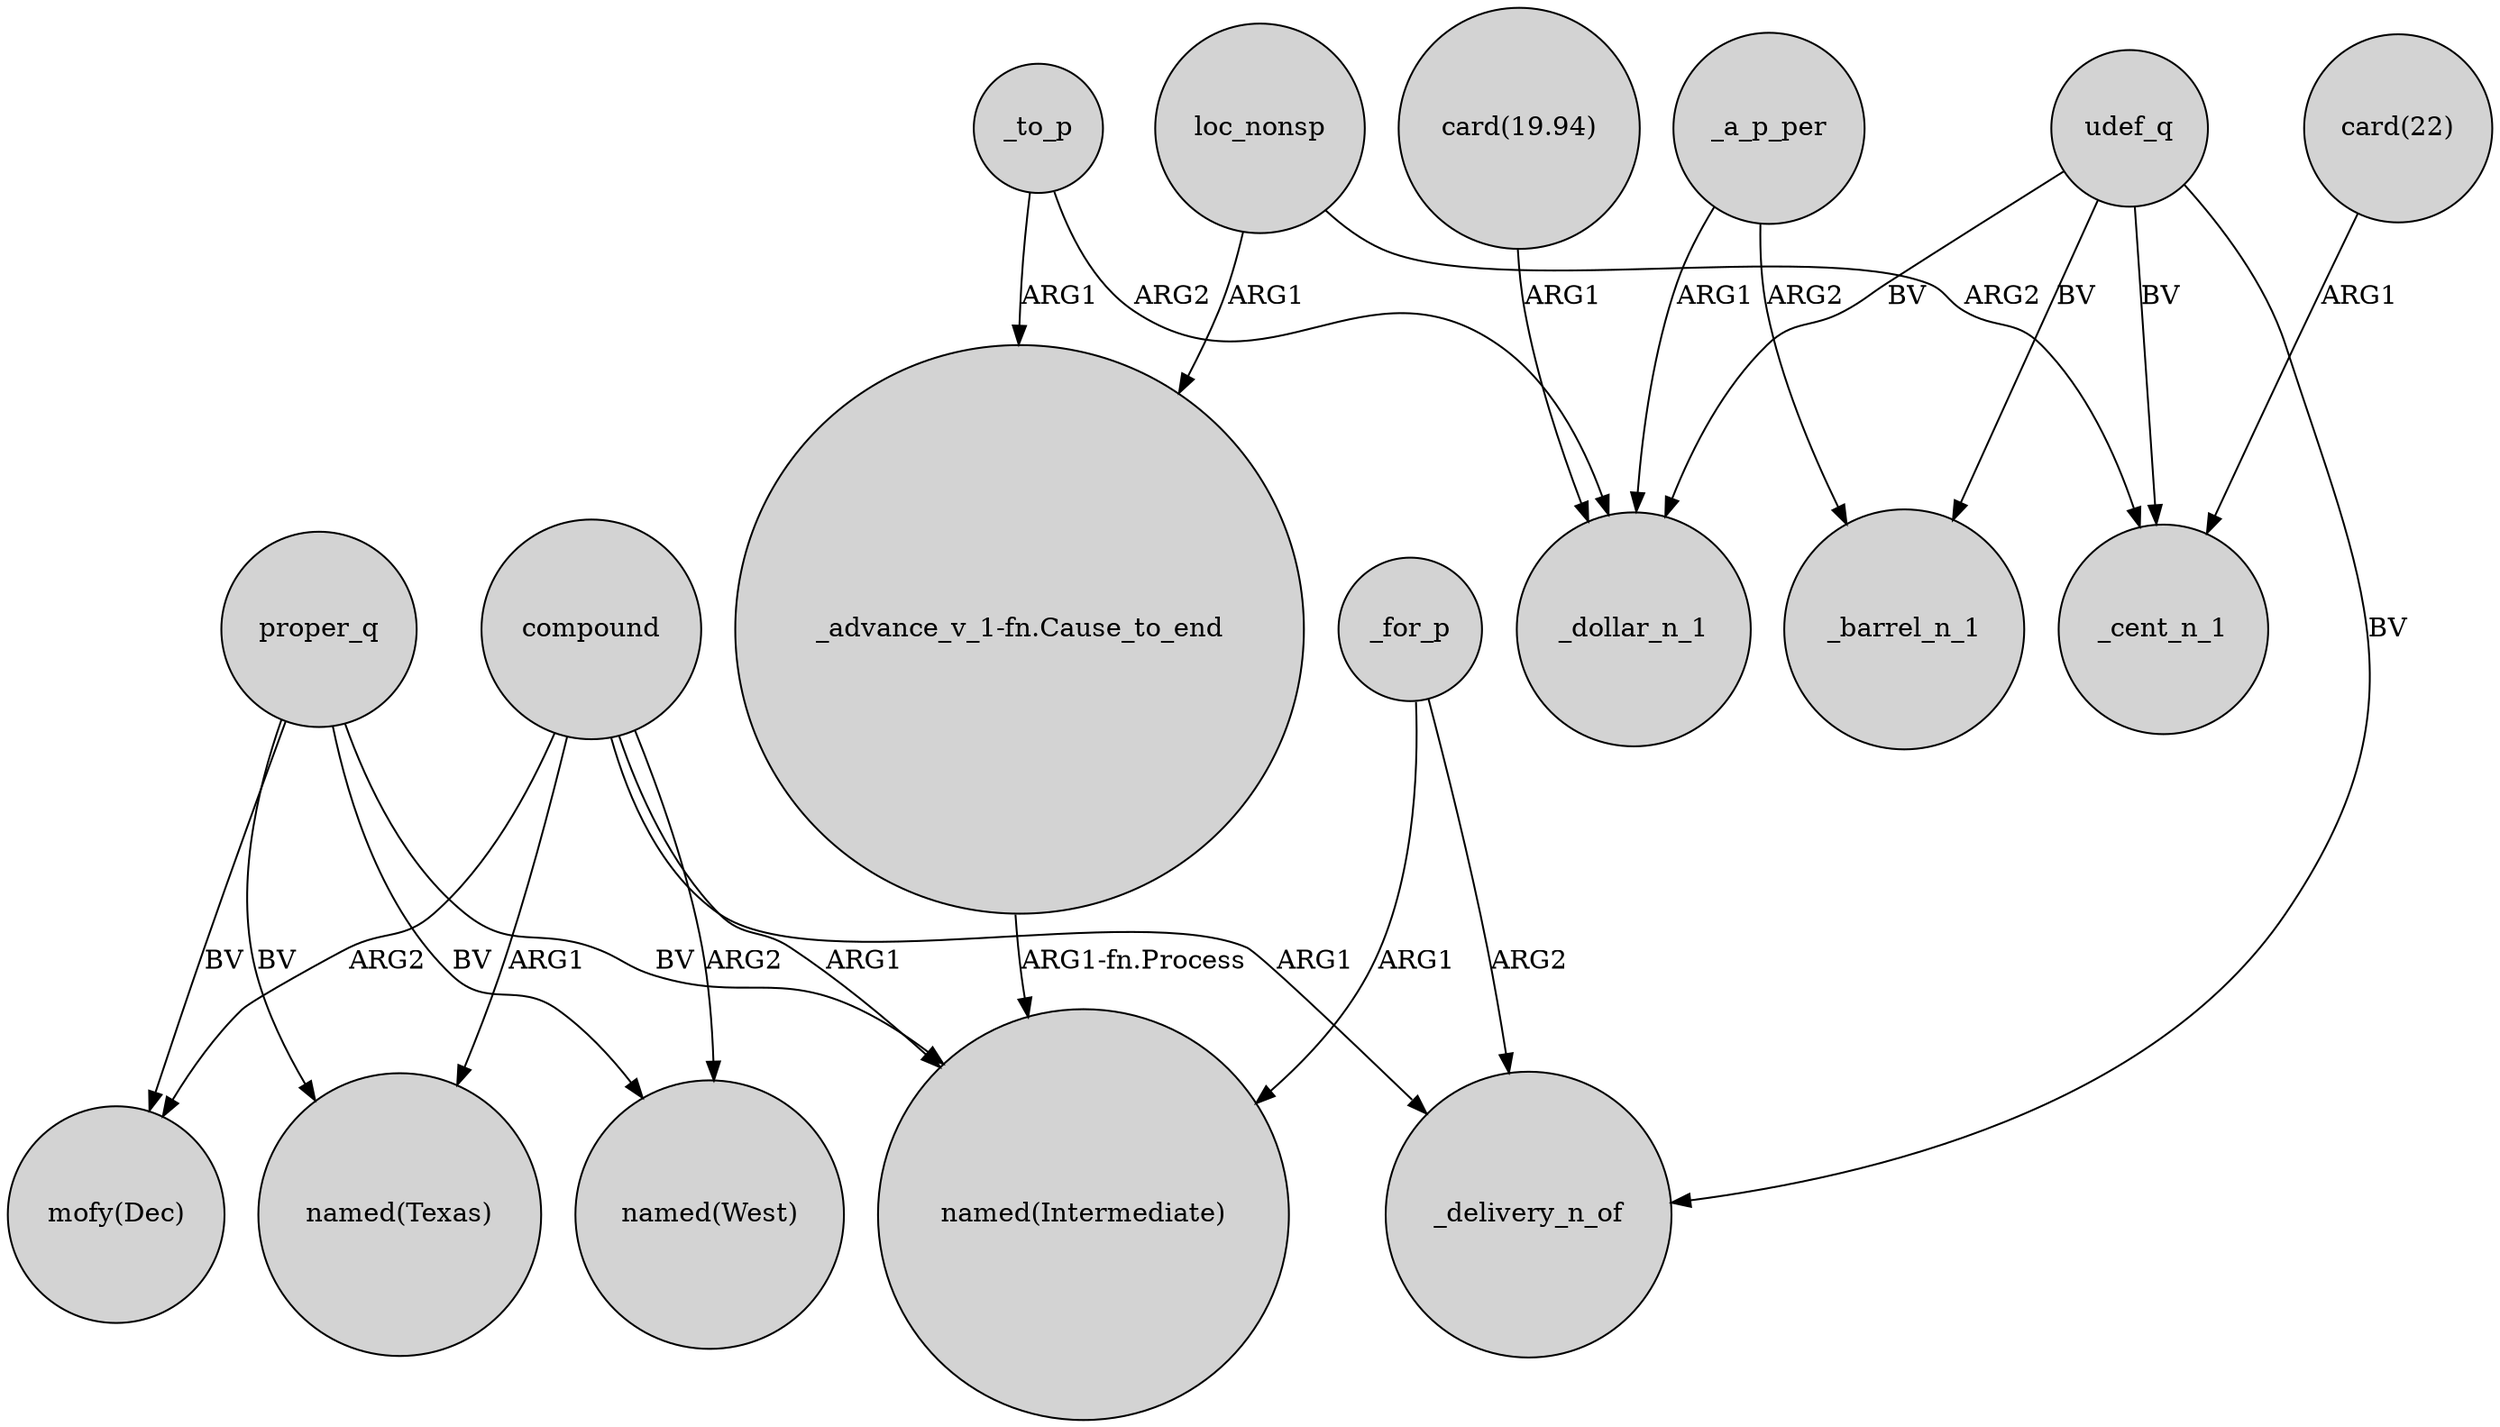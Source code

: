 digraph {
	node [shape=circle style=filled]
	proper_q -> "named(Texas)" [label=BV]
	_a_p_per -> _barrel_n_1 [label=ARG2]
	"card(22)" -> _cent_n_1 [label=ARG1]
	_to_p -> _dollar_n_1 [label=ARG2]
	udef_q -> _barrel_n_1 [label=BV]
	compound -> "mofy(Dec)" [label=ARG2]
	udef_q -> _cent_n_1 [label=BV]
	loc_nonsp -> _cent_n_1 [label=ARG2]
	compound -> "named(Texas)" [label=ARG1]
	proper_q -> "mofy(Dec)" [label=BV]
	compound -> "named(West)" [label=ARG2]
	proper_q -> "named(Intermediate)" [label=BV]
	"card(19.94)" -> _dollar_n_1 [label=ARG1]
	compound -> _delivery_n_of [label=ARG1]
	_for_p -> "named(Intermediate)" [label=ARG1]
	udef_q -> _dollar_n_1 [label=BV]
	proper_q -> "named(West)" [label=BV]
	"_advance_v_1-fn.Cause_to_end" -> "named(Intermediate)" [label="ARG1-fn.Process"]
	_a_p_per -> _dollar_n_1 [label=ARG1]
	udef_q -> _delivery_n_of [label=BV]
	compound -> "named(Intermediate)" [label=ARG1]
	_for_p -> _delivery_n_of [label=ARG2]
	loc_nonsp -> "_advance_v_1-fn.Cause_to_end" [label=ARG1]
	_to_p -> "_advance_v_1-fn.Cause_to_end" [label=ARG1]
}
